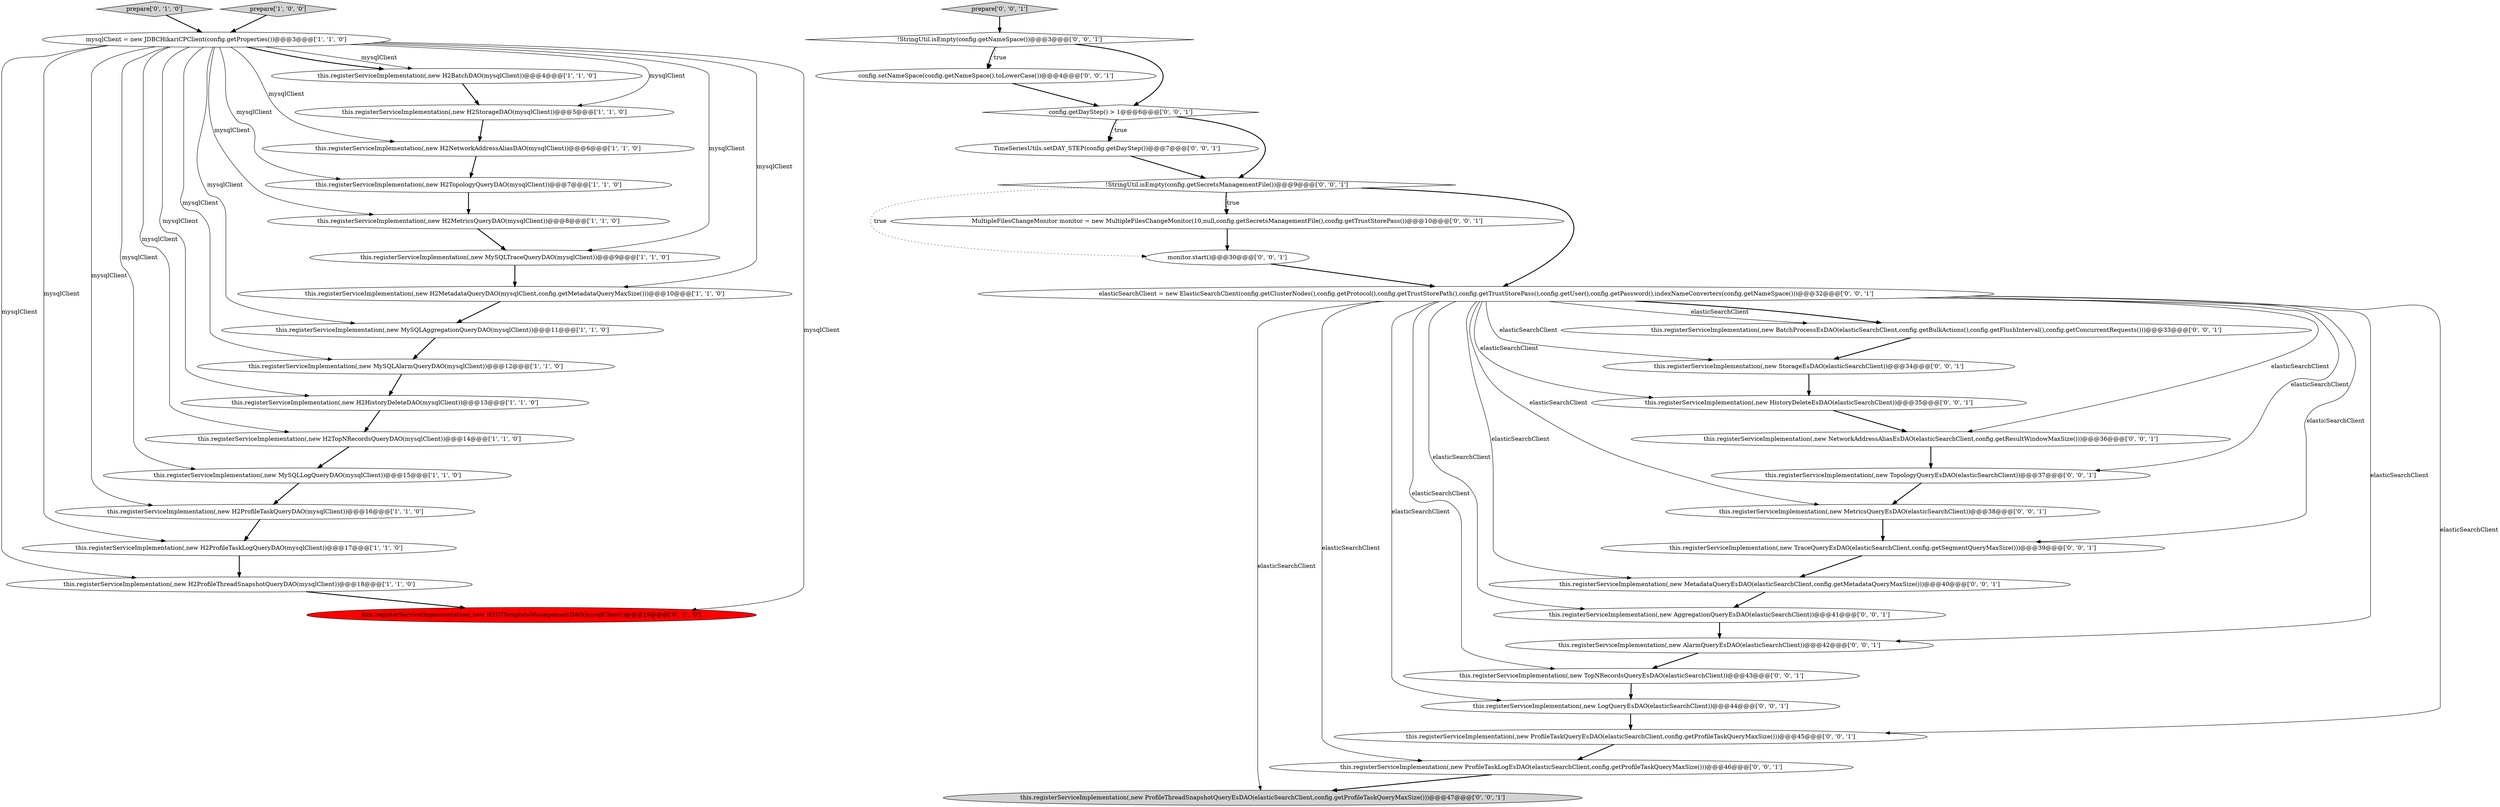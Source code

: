 digraph {
13 [style = filled, label = "this.registerServiceImplementation(,new MySQLTraceQueryDAO(mysqlClient))@@@9@@@['1', '1', '0']", fillcolor = white, shape = ellipse image = "AAA0AAABBB1BBB"];
36 [style = filled, label = "this.registerServiceImplementation(,new HistoryDeleteEsDAO(elasticSearchClient))@@@35@@@['0', '0', '1']", fillcolor = white, shape = ellipse image = "AAA0AAABBB3BBB"];
6 [style = filled, label = "this.registerServiceImplementation(,new H2NetworkAddressAliasDAO(mysqlClient))@@@6@@@['1', '1', '0']", fillcolor = white, shape = ellipse image = "AAA0AAABBB1BBB"];
19 [style = filled, label = "this.registerServiceImplementation(,new TopologyQueryEsDAO(elasticSearchClient))@@@37@@@['0', '0', '1']", fillcolor = white, shape = ellipse image = "AAA0AAABBB3BBB"];
10 [style = filled, label = "this.registerServiceImplementation(,new H2StorageDAO(mysqlClient))@@@5@@@['1', '1', '0']", fillcolor = white, shape = ellipse image = "AAA0AAABBB1BBB"];
3 [style = filled, label = "this.registerServiceImplementation(,new H2ProfileThreadSnapshotQueryDAO(mysqlClient))@@@18@@@['1', '1', '0']", fillcolor = white, shape = ellipse image = "AAA0AAABBB1BBB"];
40 [style = filled, label = "TimeSeriesUtils.setDAY_STEP(config.getDayStep())@@@7@@@['0', '0', '1']", fillcolor = white, shape = ellipse image = "AAA0AAABBB3BBB"];
22 [style = filled, label = "this.registerServiceImplementation(,new ProfileThreadSnapshotQueryEsDAO(elasticSearchClient,config.getProfileTaskQueryMaxSize()))@@@47@@@['0', '0', '1']", fillcolor = lightgray, shape = ellipse image = "AAA0AAABBB3BBB"];
23 [style = filled, label = "this.registerServiceImplementation(,new AggregationQueryEsDAO(elasticSearchClient))@@@41@@@['0', '0', '1']", fillcolor = white, shape = ellipse image = "AAA0AAABBB3BBB"];
28 [style = filled, label = "this.registerServiceImplementation(,new BatchProcessEsDAO(elasticSearchClient,config.getBulkActions(),config.getFlushInterval(),config.getConcurrentRequests()))@@@33@@@['0', '0', '1']", fillcolor = white, shape = ellipse image = "AAA0AAABBB3BBB"];
11 [style = filled, label = "this.registerServiceImplementation(,new H2TopNRecordsQueryDAO(mysqlClient))@@@14@@@['1', '1', '0']", fillcolor = white, shape = ellipse image = "AAA0AAABBB1BBB"];
27 [style = filled, label = "prepare['0', '0', '1']", fillcolor = lightgray, shape = diamond image = "AAA0AAABBB3BBB"];
37 [style = filled, label = "this.registerServiceImplementation(,new LogQueryEsDAO(elasticSearchClient))@@@44@@@['0', '0', '1']", fillcolor = white, shape = ellipse image = "AAA0AAABBB3BBB"];
39 [style = filled, label = "this.registerServiceImplementation(,new ProfileTaskQueryEsDAO(elasticSearchClient,config.getProfileTaskQueryMaxSize()))@@@45@@@['0', '0', '1']", fillcolor = white, shape = ellipse image = "AAA0AAABBB3BBB"];
29 [style = filled, label = "this.registerServiceImplementation(,new AlarmQueryEsDAO(elasticSearchClient))@@@42@@@['0', '0', '1']", fillcolor = white, shape = ellipse image = "AAA0AAABBB3BBB"];
26 [style = filled, label = "this.registerServiceImplementation(,new NetworkAddressAliasEsDAO(elasticSearchClient,config.getResultWindowMaxSize()))@@@36@@@['0', '0', '1']", fillcolor = white, shape = ellipse image = "AAA0AAABBB3BBB"];
0 [style = filled, label = "this.registerServiceImplementation(,new H2BatchDAO(mysqlClient))@@@4@@@['1', '1', '0']", fillcolor = white, shape = ellipse image = "AAA0AAABBB1BBB"];
16 [style = filled, label = "this.registerServiceImplementation(,new H2TopologyQueryDAO(mysqlClient))@@@7@@@['1', '1', '0']", fillcolor = white, shape = ellipse image = "AAA0AAABBB1BBB"];
31 [style = filled, label = "!StringUtil.isEmpty(config.getSecretsManagementFile())@@@9@@@['0', '0', '1']", fillcolor = white, shape = diamond image = "AAA0AAABBB3BBB"];
17 [style = filled, label = "this.registerServiceImplementation(,new H2UITemplateManagementDAO(mysqlClient))@@@19@@@['0', '1', '0']", fillcolor = red, shape = ellipse image = "AAA1AAABBB2BBB"];
21 [style = filled, label = "monitor.start()@@@30@@@['0', '0', '1']", fillcolor = white, shape = ellipse image = "AAA0AAABBB3BBB"];
20 [style = filled, label = "!StringUtil.isEmpty(config.getNameSpace())@@@3@@@['0', '0', '1']", fillcolor = white, shape = diamond image = "AAA0AAABBB3BBB"];
34 [style = filled, label = "this.registerServiceImplementation(,new MetricsQueryEsDAO(elasticSearchClient))@@@38@@@['0', '0', '1']", fillcolor = white, shape = ellipse image = "AAA0AAABBB3BBB"];
4 [style = filled, label = "this.registerServiceImplementation(,new MySQLAlarmQueryDAO(mysqlClient))@@@12@@@['1', '1', '0']", fillcolor = white, shape = ellipse image = "AAA0AAABBB1BBB"];
42 [style = filled, label = "this.registerServiceImplementation(,new TopNRecordsQueryEsDAO(elasticSearchClient))@@@43@@@['0', '0', '1']", fillcolor = white, shape = ellipse image = "AAA0AAABBB3BBB"];
5 [style = filled, label = "this.registerServiceImplementation(,new H2ProfileTaskQueryDAO(mysqlClient))@@@16@@@['1', '1', '0']", fillcolor = white, shape = ellipse image = "AAA0AAABBB1BBB"];
41 [style = filled, label = "config.setNameSpace(config.getNameSpace().toLowerCase())@@@4@@@['0', '0', '1']", fillcolor = white, shape = ellipse image = "AAA0AAABBB3BBB"];
38 [style = filled, label = "this.registerServiceImplementation(,new ProfileTaskLogEsDAO(elasticSearchClient,config.getProfileTaskQueryMaxSize()))@@@46@@@['0', '0', '1']", fillcolor = white, shape = ellipse image = "AAA0AAABBB3BBB"];
24 [style = filled, label = "this.registerServiceImplementation(,new MetadataQueryEsDAO(elasticSearchClient,config.getMetadataQueryMaxSize()))@@@40@@@['0', '0', '1']", fillcolor = white, shape = ellipse image = "AAA0AAABBB3BBB"];
33 [style = filled, label = "this.registerServiceImplementation(,new StorageEsDAO(elasticSearchClient))@@@34@@@['0', '0', '1']", fillcolor = white, shape = ellipse image = "AAA0AAABBB3BBB"];
1 [style = filled, label = "mysqlClient = new JDBCHikariCPClient(config.getProperties())@@@3@@@['1', '1', '0']", fillcolor = white, shape = ellipse image = "AAA0AAABBB1BBB"];
15 [style = filled, label = "this.registerServiceImplementation(,new H2MetricsQueryDAO(mysqlClient))@@@8@@@['1', '1', '0']", fillcolor = white, shape = ellipse image = "AAA0AAABBB1BBB"];
8 [style = filled, label = "this.registerServiceImplementation(,new H2HistoryDeleteDAO(mysqlClient))@@@13@@@['1', '1', '0']", fillcolor = white, shape = ellipse image = "AAA0AAABBB1BBB"];
18 [style = filled, label = "prepare['0', '1', '0']", fillcolor = lightgray, shape = diamond image = "AAA0AAABBB2BBB"];
35 [style = filled, label = "elasticSearchClient = new ElasticSearchClient(config.getClusterNodes(),config.getProtocol(),config.getTrustStorePath(),config.getTrustStorePass(),config.getUser(),config.getPassword(),indexNameConverters(config.getNameSpace()))@@@32@@@['0', '0', '1']", fillcolor = white, shape = ellipse image = "AAA0AAABBB3BBB"];
30 [style = filled, label = "this.registerServiceImplementation(,new TraceQueryEsDAO(elasticSearchClient,config.getSegmentQueryMaxSize()))@@@39@@@['0', '0', '1']", fillcolor = white, shape = ellipse image = "AAA0AAABBB3BBB"];
12 [style = filled, label = "this.registerServiceImplementation(,new H2ProfileTaskLogQueryDAO(mysqlClient))@@@17@@@['1', '1', '0']", fillcolor = white, shape = ellipse image = "AAA0AAABBB1BBB"];
7 [style = filled, label = "this.registerServiceImplementation(,new H2MetadataQueryDAO(mysqlClient,config.getMetadataQueryMaxSize()))@@@10@@@['1', '1', '0']", fillcolor = white, shape = ellipse image = "AAA0AAABBB1BBB"];
14 [style = filled, label = "this.registerServiceImplementation(,new MySQLLogQueryDAO(mysqlClient))@@@15@@@['1', '1', '0']", fillcolor = white, shape = ellipse image = "AAA0AAABBB1BBB"];
32 [style = filled, label = "config.getDayStep() > 1@@@6@@@['0', '0', '1']", fillcolor = white, shape = diamond image = "AAA0AAABBB3BBB"];
25 [style = filled, label = "MultipleFilesChangeMonitor monitor = new MultipleFilesChangeMonitor(10,null,config.getSecretsManagementFile(),config.getTrustStorePass())@@@10@@@['0', '0', '1']", fillcolor = white, shape = ellipse image = "AAA0AAABBB3BBB"];
9 [style = filled, label = "this.registerServiceImplementation(,new MySQLAggregationQueryDAO(mysqlClient))@@@11@@@['1', '1', '0']", fillcolor = white, shape = ellipse image = "AAA0AAABBB1BBB"];
2 [style = filled, label = "prepare['1', '0', '0']", fillcolor = lightgray, shape = diamond image = "AAA0AAABBB1BBB"];
1->0 [style = solid, label="mysqlClient"];
28->33 [style = bold, label=""];
16->15 [style = bold, label=""];
31->25 [style = dotted, label="true"];
30->24 [style = bold, label=""];
19->34 [style = bold, label=""];
15->13 [style = bold, label=""];
41->32 [style = bold, label=""];
31->25 [style = bold, label=""];
42->37 [style = bold, label=""];
37->39 [style = bold, label=""];
35->42 [style = solid, label="elasticSearchClient"];
35->22 [style = solid, label="elasticSearchClient"];
11->14 [style = bold, label=""];
1->15 [style = solid, label="mysqlClient"];
2->1 [style = bold, label=""];
9->4 [style = bold, label=""];
1->10 [style = solid, label="mysqlClient"];
1->7 [style = solid, label="mysqlClient"];
1->6 [style = solid, label="mysqlClient"];
35->39 [style = solid, label="elasticSearchClient"];
20->32 [style = bold, label=""];
20->41 [style = dotted, label="true"];
1->0 [style = bold, label=""];
36->26 [style = bold, label=""];
32->40 [style = dotted, label="true"];
26->19 [style = bold, label=""];
35->34 [style = solid, label="elasticSearchClient"];
1->11 [style = solid, label="mysqlClient"];
10->6 [style = bold, label=""];
34->30 [style = bold, label=""];
1->12 [style = solid, label="mysqlClient"];
35->24 [style = solid, label="elasticSearchClient"];
35->23 [style = solid, label="elasticSearchClient"];
1->14 [style = solid, label="mysqlClient"];
23->29 [style = bold, label=""];
7->9 [style = bold, label=""];
35->26 [style = solid, label="elasticSearchClient"];
35->28 [style = bold, label=""];
31->21 [style = dotted, label="true"];
0->10 [style = bold, label=""];
20->41 [style = bold, label=""];
1->9 [style = solid, label="mysqlClient"];
35->38 [style = solid, label="elasticSearchClient"];
1->8 [style = solid, label="mysqlClient"];
18->1 [style = bold, label=""];
35->30 [style = solid, label="elasticSearchClient"];
5->12 [style = bold, label=""];
35->19 [style = solid, label="elasticSearchClient"];
1->16 [style = solid, label="mysqlClient"];
6->16 [style = bold, label=""];
13->7 [style = bold, label=""];
31->35 [style = bold, label=""];
1->13 [style = solid, label="mysqlClient"];
32->40 [style = bold, label=""];
33->36 [style = bold, label=""];
1->5 [style = solid, label="mysqlClient"];
29->42 [style = bold, label=""];
39->38 [style = bold, label=""];
35->33 [style = solid, label="elasticSearchClient"];
4->8 [style = bold, label=""];
35->28 [style = solid, label="elasticSearchClient"];
3->17 [style = bold, label=""];
1->3 [style = solid, label="mysqlClient"];
35->37 [style = solid, label="elasticSearchClient"];
12->3 [style = bold, label=""];
40->31 [style = bold, label=""];
21->35 [style = bold, label=""];
38->22 [style = bold, label=""];
1->4 [style = solid, label="mysqlClient"];
35->36 [style = solid, label="elasticSearchClient"];
8->11 [style = bold, label=""];
27->20 [style = bold, label=""];
32->31 [style = bold, label=""];
25->21 [style = bold, label=""];
35->29 [style = solid, label="elasticSearchClient"];
14->5 [style = bold, label=""];
24->23 [style = bold, label=""];
1->17 [style = solid, label="mysqlClient"];
}
